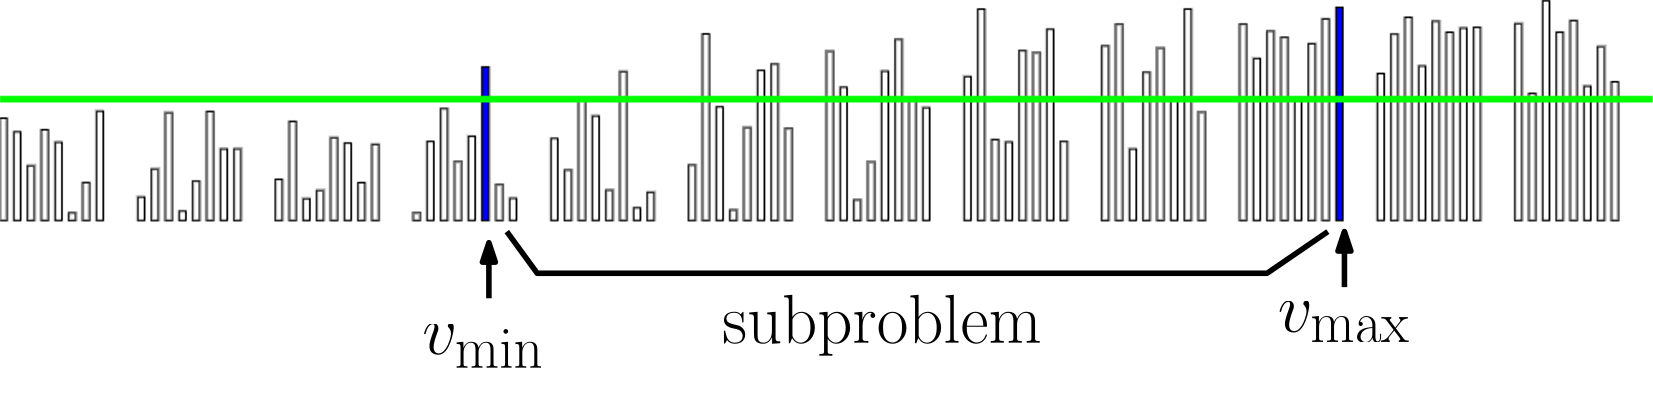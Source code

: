 <?xml version="1.0"?>
<!DOCTYPE ipe SYSTEM "ipe.dtd">
<ipe version="70212" creator="Ipe 7.2.12">
<info created="D:20191018211048" modified="D:20191018211417"/>
<bitmap id="1" width="1000" height="250" BitsPerComponent="8" ColorSpace="DeviceRGB" Filter="FlateDecode" length="4016" encoding="base64">
eNrt3U2IJkcdwOHRZdUgrOBBRBMQ9eSIKH6AB40XFzGoIWEhiKjBgB4MhCAGQsCFICgShHhQ
iERFJDAkRCUi68XoQfADRRxPKh6iiIeAgsQP1LXyDjVWTc87+87029VVXc9DHWLY7enq+U/1
LzEze/UqAAAs0/7+/nNzngkAAFTY7bu7u/+JdnZ2PBMAAKiz2w//p24HAADdDgDQnL8OCMhz
556XLkOi2wGAVHhrvyCxt7fnmZR57BcSHnsIyAsXdnd2/hmXgNTtAMDRgAzv7r+vXLp0SUCW
fOwHf+2xJ91+NS4BqdsBAAHpset2dDsACEg8dt2u2wEAAemx6/Yt+9uAbgcABCQ9P/anBmro
9suXL78wET4juh0AEJD0/NhDIV+fOCzk2bs9OPjr8LnQ7Sf4w4AvZwAQkB77Irv92EJurts/
kmv0M3iGbg8P6uWJfv4ZBwAEpMeu21vs9vAZ/HJUz2fwyYEpur3P/28CAATkjAH59kTh/Cjw
2MMG35CopK+W1O0VfuGEu7oxcc270u0AoNub6PbgByvl86NMtwc/X6mnr3R7VXOl2wFAt7fS
7XPlR7Fur62vuu328Isv59JLvSwxZhh0OwDo9imEj/uOnG7X7Qvu9vBbDqM93eDBpf64MnIY
dDsA6PaJuj189O9HXf3ovzq7/fZcybvqpNuPLeQtDsMW72rdn0Wl2wGg224/thl0+1wt+nBU
+K4W0+3hOucT6Qbb6vbw99M/iyrdoG4HqMG6Nw66Xbd30u1z3VWZbn9rbkyLntDtwb9Wjmyw
uW4/YYO6HaCGbj/2jYNu1+26fQHdHjb4o2hki542a3U7AEsqGXS7bq+z28N1dhNjntXs3b6t
FtXtXhMAun3BPpRr9Ac+6/Y+uz3YXxn5rHS7bgdAt9cvvAe/GrX7B7Xo9m67fSvPSrfrdgB0
exPdvoA/YFG36/ZNLvX7Ad2u2wHQ7bpdt+v22ro9XOoViU2yVrfrdgB0u27vudsv5SrJjx66
/bRZq9uX2u2P5Co5+gB0O7q9tm4PH2IvmqjbPz+g23W7bk8vdVtUz9EHoNvR7RV2e4Hvtbwr
UflPStftur18t1d49AHo9sp9dkC3b/Gu3pIb0wzNdXtDf8KRbtftuh1AtzexwU8mlvefNM97
V+FSP46OvOg/ltPtul2363YAdHu1G+yh20940X8x2qRkdLtu1+26HQDdrttn6fZTlYxu1+26
XbcDoNt1u27vudt/PaDbdbtuB5C1NqjbdXtt3R4+7msShVNNt+t23Q6g23W7btftG3b7jKmm
23W7bgfQ7bpdt+t23a7bdTuAbi/g1lwl36mn23W7btftul23A+j2I2f7o1E9P2FDt+t23d5t
t4dffE9Ot+t26NkNN+yeP3/d4fLl3Hm3V/iT8XS7btftPXd7+C2ficY8K92u22EZ3b6zs7+z
80xYFy74ctbtul2363bdXle3b+VZ6XbdDgvq9mcP6q66/YcDnXR7OL1fmVtYt4ctPJDT7bpd
t+t23a7bQbe3K5x7b0tU8pNbymRtOMN/F0308pp9g3dHhTeo2yft9vfmKi+Zbrv93wO6XbcD
ur3ygKw5a6d+eXW7Qd0+abeHS30rqr9kuu32cKlzicKxrdt1O+h23a7bbXDkXf0kp9sLtKhu
n6vbZ4xt3a7bQbfrdt1ug+Pv6s1R4WbQ7bpdt+t23Q66XbfLWhus5650u27X7bpdt4Nu1+26
3QZ1u27X7bpdtwO6Xbfrdt2u23W7btfthYdhJ1HJexDQ7bpdt+t23a7bdbtun+jPUAB0u27X
7bpdt+t23a7bN9zgQzndDrpdt+v2iUrm5pxu1+26Xbfr9tNu8I5oorkCdLtu1+0Hd/V4VLgZ
dLtu1+26fRndPvVcAbpdt+v2LQakbtftul2363bdDrpdt+t23a7bdbtu1+26HdDtul2363bd
rtt1+/K6PdzSixOVbFC3g27X7bpdt+t23a7bdfvwrp5eqWeD233j/H92LMuyLMuyLMuyLMuy
LMuyLMuyLMuyLMuyLMuyLMuyLMuyLGu+5RsGwfelTvdtm74v1fellvyhCr4vda7vtWxr2uf9
tk3fl1rV16CfJwPodt2u23W7btftul2363bQ7bp9uhf9m3K6vUwzfC2n23W7btftuh04lYu5
MYeMbm+l28PB+9Oo3R9v3ly3h9/ywaj+x67bdbtu1+26fZMR/V6u0Y08PaCQ6xS+Bq9EIw8Z
3d5Qt8+VtZ13e0OPXbfrdt2u23X7hiP6zmiio2+dxwbGHDLH/jm8VNjt2zpkdLtu1+26Xben
l7ozp9t1u25fZLdPffSdcDLcklheyaDbdbtu1+26vWTJPBhNccjodt2u2zvv9mWXDLp9k/fg
N3K6Xbfrdt0+b8nodt2u23W7bke3rzuv3h9t8jWo23W7btftul236/ZtvQefk6g8IHU7ur25
rNXtul2363bdrtt1+7beg+FS/12pPyB1+6T8lBvdrtt1u27X7bpdt+v2yru9lX/xq9un3qCf
cqPbdbtu1+26Xbfrdt2u23V7oyWj23W7btftul2363bdrtt1u27X7bpdt+t23a7bdbtu1+26
Xbfrdt2u23X7pBv8+oBu1+26Xbfrdt2u23W7btftur3CDX4gMfJsvylRuGR0u27X7bpdt/fT
7eE6z09M8XbW7bpdt+v2VjZ45rP9iZXyJaPbdbtu1+26vdFuDx/3fbkNv3D+sTLR21m363bd
rtsX3+1zlYxu1+26Xbfr9na7PXz0b0aVvJ11u27X7bpdt+t23a7bdbtu1+31v511u26vvNuf
GtDtul2363bdrtt1u27X7bq92g0+OdBJt4dffH0iHVHdrtt1u27X7bpdt+t23a7bK9zgjYl2
/9X9Gbp93YjO2O3hrt6T0+26Xbcf3tWfBnS7btftul236/auun0Z/8nNYro93NW3o4laVLfr
9ka7PdzSSxOFs1a363bdrtur6vZwqS/kdLtur0qYq1fnFtntU7eobtft7Xb7uru6OzfFBl+b
K1kyul2363bdvu5SH48mGlFZ28QGw2fwVblrXuoXAxNl7W+iMYeMbtftun1J3R5+ywPRdC/6
X0WFS0a363bdrtvnOpB1eyvdHj6Dv402nKvXJwr/91e6Xbfr9s67fcElo9t1u27X7bpdtzdX
fbpdt+t23a7bdbtu1+26Xbef9lk9lDv8LQ/mpqg+3a7bdbtu1+1dlczDOd2u23W7btftp31W
d0RHhuHOaOS063bdrtt1u25XMgd3dXvUbsnodtOu23V7bVm7xWnX7bpdt+t23a5kFlMyut20
63bdrtt1u27X7bpdtysZ3a7bTbtu1+26Xbfrdt2u23W7ktHtpt2063bdrtt1u27X7bpdyeh2
3W7adbtu1+26Xbfrdt2u25WMbtftpl2363bdrtt1u27X7UpGyeh2027adbtu1+3jj77bcrpd
ty+128N17svpdiWj23W7adftul23N9TtwSPRJhvU7bq93W4P7o8KvweVjJLR7abdtI/p9isD
ul2399ntp9qgbp+l2z+cmyIgO+n2ud6DSkbJ6HbTbtrHdHv4+xcTlRzIul2363bdfuzZ/pVo
ooDU7bpdyeh23W7aa+72Cg/kLfrOgG7X7bq93W6f+rzS7bpdyeh23W7adftc3R4+xLsTlR8y
ul23j9ngR3Mls1a363bdrmR0u2k37bq98Itet+v2drs9/P0vRYWzVrfrdt2uZHS7aTftul23
63bdXn6Dul2363Ylo9t1u2nX7bpdt+t23a7bdbuSUTK63bTrdt2u23W7btftul23KxndrttN
u27X7bpdt+t23a7bdbuS0e263bTrdt1+hg2+KNFoM+h23a7bdbuSUTK63bTr9tkP5D8PNNrt
r8tVNe1/WWm3GXS7btftul3JKBndbtp1ew0v+pckpjjby3R7uNQvo3anvdgpel1iomnX7bpd
t+t2JaPbdbtp1+3zviaq7fYFTHvJU/SZlemmvcJuD9e5mGh3g7pdt+t2JaPbdbtp1+26vZ9u
n3ra6+z24MpK0xvU7bpdtysZ3a7bTbtu1+26ffHdvoAN6nbdrtuVjG7X7aZdt+v2arv90QHd
3m23fzpXcoO6XbcrGd2u2027btftuv2al7o1Uf+06/ZJz6t7o5GfwZ8N6HbdrmSUjG437aZd
t+v2yjeo2xvq9i3O1RsTlZztul23KxndrttNu27X7bpdt+v2TeZKt+t2JaNkdLtp1+0ddnu4
1OM53a7bdbtu1+26Xcnodt1u2nV7hd0eLnVzVDg/mpv2J3K6vUC3h0t9KqfbdbtuVzJKRreb
dt3ebbfPlR8tTvtNUdPT3la3h0tdjpZ3tuv22krmE7lK3oNKRsnodtNu2nW7bu9z2pvr9gWX
jG6vsGQ+F9VzMigZZ7tuN+2mXbfrdt2u23W7bq//Ra9knO263bSbdt2u23W7btftul23Kxnd
rttNu27X7aZdt+t23a5kdLuz3bTrdtOu23W7adftCzjbL+Z0u27X7c523W7aTbtu1+2mXbfX
ebZfieqf9vtzSka3O9tNu2437bq9xbP9XTnTrtt1+yKn/b5Iyeh2Z7tp1+2mvbduvyXX9Nn+
3ci013y2X8rpdme7ktHtpt2063bTrts3vNRjkbPdtJc52/ci3W7alYxuN+2mXbebdt3ubDft
znbdbtqVjLPdtJt23W7adbuz3bTrdtNu2nW7aTftut20d9jt+yvDu9qPhnd1YHhXc13qbNPe
0AbXXerM097KBtdd6sxn+1wbjN3+7Bp2u2k37Uuadme7aTftJ1xq1e37cZl2037qvR86clep
Y399kN7VjJc627Q3tMF1lxr5Ga9/g+sudbazfcYNhm5Pl2k37Quedme7aTftJ1zqyOvAtJt2
AAAAAAAAAAAAAAAAAAAAAAAAAAAAAAAAAAAAAAAAAAAAAAAAAAAAAAAAAAAAAAAAAAAAAAAA
AAAAAAAAAAAAAAAAAAAAAAAAAAAAAAAAAAAAAAAAAAAAAAAAAAAAAAAAAAAAAAAAAAAAAAAA
AAAAAAAAAAAAAAAAAAAAAAAAAAAAAAAAAAAAAAAAAAAAAAAAAAAAAAAAAAAAAAAAAAAAAAAA
AAAAAAAAAAAAAAAAAAAAAAAAAAAAAAAAAAAAAAAAAAAAAAAAAAAAAAAAAAAAAAAAAAAAAAAA
AAAAAAAAAAAAAAAAAAAAAAAAAAAAAAAAAAAAAAAAAAAAAAAAAAAAAAAAAAAAAAAAAAAAAAAA
AAAAAAAAAAAAAAAAAAAAAAAAAAAAAAAAAAAAAAAAAAAAAAAAAAAAAAAAAAAAAAAAAAAAAAAA
AAAAAAAAAAAAAAAAAIL/AQWC264=
</bitmap>
<ipestyle name="basic">
<symbol name="arrow/arc(spx)">
<path stroke="sym-stroke" fill="sym-stroke" pen="sym-pen">
0 0 m
-1 0.333 l
-1 -0.333 l
h
</path>
</symbol>
<symbol name="arrow/farc(spx)">
<path stroke="sym-stroke" fill="white" pen="sym-pen">
0 0 m
-1 0.333 l
-1 -0.333 l
h
</path>
</symbol>
<symbol name="arrow/ptarc(spx)">
<path stroke="sym-stroke" fill="sym-stroke" pen="sym-pen">
0 0 m
-1 0.333 l
-0.8 0 l
-1 -0.333 l
h
</path>
</symbol>
<symbol name="arrow/fptarc(spx)">
<path stroke="sym-stroke" fill="white" pen="sym-pen">
0 0 m
-1 0.333 l
-0.8 0 l
-1 -0.333 l
h
</path>
</symbol>
<symbol name="mark/circle(sx)" transformations="translations">
<path fill="sym-stroke">
0.6 0 0 0.6 0 0 e
0.4 0 0 0.4 0 0 e
</path>
</symbol>
<symbol name="mark/disk(sx)" transformations="translations">
<path fill="sym-stroke">
0.6 0 0 0.6 0 0 e
</path>
</symbol>
<symbol name="mark/fdisk(sfx)" transformations="translations">
<group>
<path fill="sym-fill">
0.5 0 0 0.5 0 0 e
</path>
<path fill="sym-stroke" fillrule="eofill">
0.6 0 0 0.6 0 0 e
0.4 0 0 0.4 0 0 e
</path>
</group>
</symbol>
<symbol name="mark/box(sx)" transformations="translations">
<path fill="sym-stroke" fillrule="eofill">
-0.6 -0.6 m
0.6 -0.6 l
0.6 0.6 l
-0.6 0.6 l
h
-0.4 -0.4 m
0.4 -0.4 l
0.4 0.4 l
-0.4 0.4 l
h
</path>
</symbol>
<symbol name="mark/square(sx)" transformations="translations">
<path fill="sym-stroke">
-0.6 -0.6 m
0.6 -0.6 l
0.6 0.6 l
-0.6 0.6 l
h
</path>
</symbol>
<symbol name="mark/fsquare(sfx)" transformations="translations">
<group>
<path fill="sym-fill">
-0.5 -0.5 m
0.5 -0.5 l
0.5 0.5 l
-0.5 0.5 l
h
</path>
<path fill="sym-stroke" fillrule="eofill">
-0.6 -0.6 m
0.6 -0.6 l
0.6 0.6 l
-0.6 0.6 l
h
-0.4 -0.4 m
0.4 -0.4 l
0.4 0.4 l
-0.4 0.4 l
h
</path>
</group>
</symbol>
<symbol name="mark/cross(sx)" transformations="translations">
<group>
<path fill="sym-stroke">
-0.43 -0.57 m
0.57 0.43 l
0.43 0.57 l
-0.57 -0.43 l
h
</path>
<path fill="sym-stroke">
-0.43 0.57 m
0.57 -0.43 l
0.43 -0.57 l
-0.57 0.43 l
h
</path>
</group>
</symbol>
<symbol name="arrow/fnormal(spx)">
<path stroke="sym-stroke" fill="white" pen="sym-pen">
0 0 m
-1 0.333 l
-1 -0.333 l
h
</path>
</symbol>
<symbol name="arrow/pointed(spx)">
<path stroke="sym-stroke" fill="sym-stroke" pen="sym-pen">
0 0 m
-1 0.333 l
-0.8 0 l
-1 -0.333 l
h
</path>
</symbol>
<symbol name="arrow/fpointed(spx)">
<path stroke="sym-stroke" fill="white" pen="sym-pen">
0 0 m
-1 0.333 l
-0.8 0 l
-1 -0.333 l
h
</path>
</symbol>
<symbol name="arrow/linear(spx)">
<path stroke="sym-stroke" pen="sym-pen">
-1 0.333 m
0 0 l
-1 -0.333 l
</path>
</symbol>
<symbol name="arrow/fdouble(spx)">
<path stroke="sym-stroke" fill="white" pen="sym-pen">
0 0 m
-1 0.333 l
-1 -0.333 l
h
-1 0 m
-2 0.333 l
-2 -0.333 l
h
</path>
</symbol>
<symbol name="arrow/double(spx)">
<path stroke="sym-stroke" fill="sym-stroke" pen="sym-pen">
0 0 m
-1 0.333 l
-1 -0.333 l
h
-1 0 m
-2 0.333 l
-2 -0.333 l
h
</path>
</symbol>
<pen name="heavier" value="0.8"/>
<pen name="fat" value="1.2"/>
<pen name="ultrafat" value="2"/>
<symbolsize name="large" value="5"/>
<symbolsize name="small" value="2"/>
<symbolsize name="tiny" value="1.1"/>
<arrowsize name="large" value="10"/>
<arrowsize name="small" value="5"/>
<arrowsize name="tiny" value="3"/>
<color name="red" value="1 0 0"/>
<color name="green" value="0 1 0"/>
<color name="blue" value="0 0 1"/>
<color name="yellow" value="1 1 0"/>
<color name="orange" value="1 0.647 0"/>
<color name="gold" value="1 0.843 0"/>
<color name="purple" value="0.627 0.125 0.941"/>
<color name="gray" value="0.745"/>
<color name="brown" value="0.647 0.165 0.165"/>
<color name="navy" value="0 0 0.502"/>
<color name="pink" value="1 0.753 0.796"/>
<color name="seagreen" value="0.18 0.545 0.341"/>
<color name="turquoise" value="0.251 0.878 0.816"/>
<color name="violet" value="0.933 0.51 0.933"/>
<color name="darkblue" value="0 0 0.545"/>
<color name="darkcyan" value="0 0.545 0.545"/>
<color name="darkgray" value="0.663"/>
<color name="darkgreen" value="0 0.392 0"/>
<color name="darkmagenta" value="0.545 0 0.545"/>
<color name="darkorange" value="1 0.549 0"/>
<color name="darkred" value="0.545 0 0"/>
<color name="lightblue" value="0.678 0.847 0.902"/>
<color name="lightcyan" value="0.878 1 1"/>
<color name="lightgray" value="0.827"/>
<color name="lightgreen" value="0.565 0.933 0.565"/>
<color name="lightyellow" value="1 1 0.878"/>
<dashstyle name="dashed" value="[4] 0"/>
<dashstyle name="dotted" value="[1 3] 0"/>
<dashstyle name="dash dotted" value="[4 2 1 2] 0"/>
<dashstyle name="dash dot dotted" value="[4 2 1 2 1 2] 0"/>
<textsize name="large" value="\large"/>
<textsize name="Large" value="\Large"/>
<textsize name="LARGE" value="\LARGE"/>
<textsize name="huge" value="\huge"/>
<textsize name="Huge" value="\Huge"/>
<textsize name="small" value="\small"/>
<textsize name="footnote" value="\footnotesize"/>
<textsize name="tiny" value="\tiny"/>
<textstyle name="center" begin="\begin{center}" end="\end{center}"/>
<textstyle name="itemize" begin="\begin{itemize}" end="\end{itemize}"/>
<textstyle name="item" begin="\begin{itemize}\item{}" end="\end{itemize}"/>
<gridsize name="4 pts" value="4"/>
<gridsize name="8 pts (~3 mm)" value="8"/>
<gridsize name="16 pts (~6 mm)" value="16"/>
<gridsize name="32 pts (~12 mm)" value="32"/>
<gridsize name="10 pts (~3.5 mm)" value="10"/>
<gridsize name="20 pts (~7 mm)" value="20"/>
<gridsize name="14 pts (~5 mm)" value="14"/>
<gridsize name="28 pts (~10 mm)" value="28"/>
<gridsize name="56 pts (~20 mm)" value="56"/>
<anglesize name="90 deg" value="90"/>
<anglesize name="60 deg" value="60"/>
<anglesize name="45 deg" value="45"/>
<anglesize name="30 deg" value="30"/>
<anglesize name="22.5 deg" value="22.5"/>
<opacity name="10%" value="0.1"/>
<opacity name="30%" value="0.3"/>
<opacity name="50%" value="0.5"/>
<opacity name="75%" value="0.75"/>
<tiling name="falling" angle="-60" step="4" width="1"/>
<tiling name="rising" angle="30" step="4" width="1"/>
</ipestyle>
<page>
<layer name="alpha"/>
<view layers="alpha" active="alpha"/>
<image layer="alpha" rect="0 346.625 595 495.375" bitmap="1"/>
<path matrix="2.7368 0 0 0.75 -660.483 103" stroke="black" pen="ultrafat">
308 412 m
312 392 l
408 392 l
416 412 l
416 412 l
</path>
<text matrix="1 0 0 1 -232 -32" transformations="translations" pos="384 400" stroke="black" type="label" width="43.899" height="10.669" depth="5.02" valign="baseline" size="Huge" style="math">v_{\min} </text>
<text matrix="1 0 0 1 76 -24" transformations="translations" pos="384 400" stroke="black" type="label" width="47.677" height="10.67" depth="3.72" valign="baseline" size="Huge" style="math">v_{\max} </text>
<text matrix="1 0 0 1 -88 -36" transformations="translations" pos="348 408" stroke="black" type="label" width="115.102" height="17.215" depth="4.82" valign="baseline" size="Huge">subproblem</text>
<path stroke="black" pen="ultrafat" arrow="normal/normal">
176 388 m
176 408 l
</path>
<path matrix="1 0 0 1 308 4" stroke="black" pen="ultrafat" arrow="normal/normal">
176 388 m
176 408 l
</path>
</page>
</ipe>
